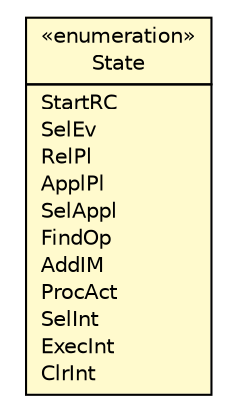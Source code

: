 #!/usr/local/bin/dot
#
# Class diagram 
# Generated by UMLGraph version R5_6_6-1-g9240c4 (http://www.umlgraph.org/)
#

digraph G {
	edge [fontname="Helvetica",fontsize=10,labelfontname="Helvetica",labelfontsize=10];
	node [fontname="Helvetica",fontsize=10,shape=plaintext];
	nodesep=0.25;
	ranksep=0.5;
	// jason.asSemantics.TransitionSystem.State
	c50480 [label=<<table title="jason.asSemantics.TransitionSystem.State" border="0" cellborder="1" cellspacing="0" cellpadding="2" port="p" bgcolor="lemonChiffon" href="./TransitionSystem.State.html">
		<tr><td><table border="0" cellspacing="0" cellpadding="1">
<tr><td align="center" balign="center"> &#171;enumeration&#187; </td></tr>
<tr><td align="center" balign="center"> State </td></tr>
		</table></td></tr>
		<tr><td><table border="0" cellspacing="0" cellpadding="1">
<tr><td align="left" balign="left"> StartRC </td></tr>
<tr><td align="left" balign="left"> SelEv </td></tr>
<tr><td align="left" balign="left"> RelPl </td></tr>
<tr><td align="left" balign="left"> ApplPl </td></tr>
<tr><td align="left" balign="left"> SelAppl </td></tr>
<tr><td align="left" balign="left"> FindOp </td></tr>
<tr><td align="left" balign="left"> AddIM </td></tr>
<tr><td align="left" balign="left"> ProcAct </td></tr>
<tr><td align="left" balign="left"> SelInt </td></tr>
<tr><td align="left" balign="left"> ExecInt </td></tr>
<tr><td align="left" balign="left"> ClrInt </td></tr>
		</table></td></tr>
		</table>>, URL="./TransitionSystem.State.html", fontname="Helvetica", fontcolor="black", fontsize=10.0];
}


